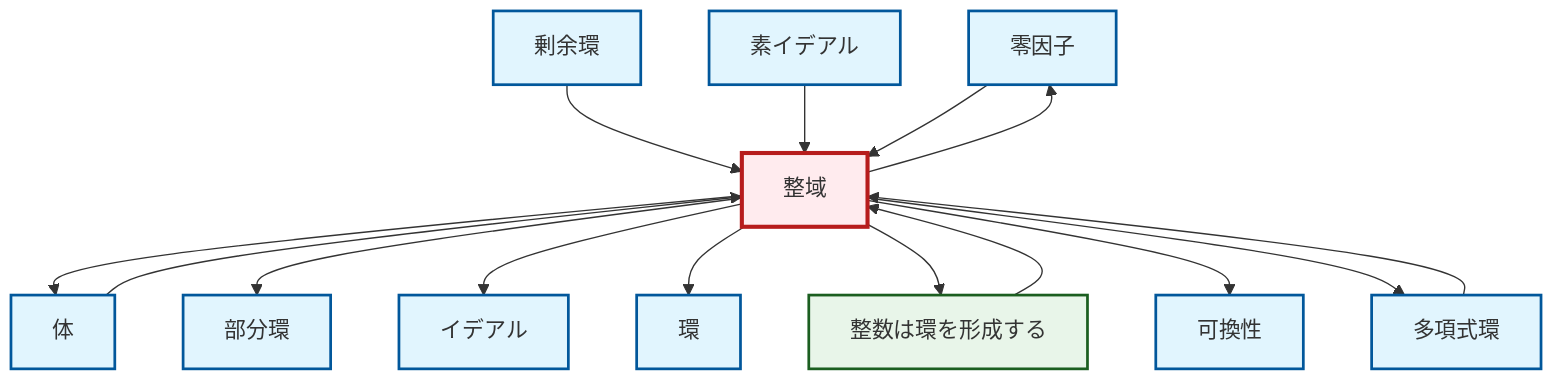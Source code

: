 graph TD
    classDef definition fill:#e1f5fe,stroke:#01579b,stroke-width:2px
    classDef theorem fill:#f3e5f5,stroke:#4a148c,stroke-width:2px
    classDef axiom fill:#fff3e0,stroke:#e65100,stroke-width:2px
    classDef example fill:#e8f5e9,stroke:#1b5e20,stroke-width:2px
    classDef current fill:#ffebee,stroke:#b71c1c,stroke-width:3px
    def-zero-divisor["零因子"]:::definition
    def-subring["部分環"]:::definition
    def-polynomial-ring["多項式環"]:::definition
    def-ring["環"]:::definition
    def-field["体"]:::definition
    def-ideal["イデアル"]:::definition
    def-prime-ideal["素イデアル"]:::definition
    def-integral-domain["整域"]:::definition
    ex-integers-ring["整数は環を形成する"]:::example
    def-quotient-ring["剰余環"]:::definition
    def-commutativity["可換性"]:::definition
    def-integral-domain --> def-field
    def-integral-domain --> def-subring
    ex-integers-ring --> def-integral-domain
    def-integral-domain --> def-ideal
    def-polynomial-ring --> def-integral-domain
    def-quotient-ring --> def-integral-domain
    def-integral-domain --> def-zero-divisor
    def-prime-ideal --> def-integral-domain
    def-zero-divisor --> def-integral-domain
    def-integral-domain --> def-ring
    def-integral-domain --> ex-integers-ring
    def-integral-domain --> def-commutativity
    def-field --> def-integral-domain
    def-integral-domain --> def-polynomial-ring
    class def-integral-domain current